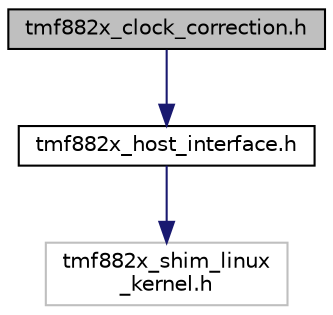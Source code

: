 digraph "tmf882x_clock_correction.h"
{
 // LATEX_PDF_SIZE
  edge [fontname="Helvetica",fontsize="10",labelfontname="Helvetica",labelfontsize="10"];
  node [fontname="Helvetica",fontsize="10",shape=record];
  Node1 [label="tmf882x_clock_correction.h",height=0.2,width=0.4,color="black", fillcolor="grey75", style="filled", fontcolor="black",tooltip=" "];
  Node1 -> Node2 [color="midnightblue",fontsize="10",style="solid",fontname="Helvetica"];
  Node2 [label="tmf882x_host_interface.h",height=0.2,width=0.4,color="black", fillcolor="white", style="filled",URL="$tmf882x__host__interface_8h.html",tooltip="TMF882X host interface."];
  Node2 -> Node3 [color="midnightblue",fontsize="10",style="solid",fontname="Helvetica"];
  Node3 [label="tmf882x_shim_linux\l_kernel.h",height=0.2,width=0.4,color="grey75", fillcolor="white", style="filled",tooltip=" "];
}
